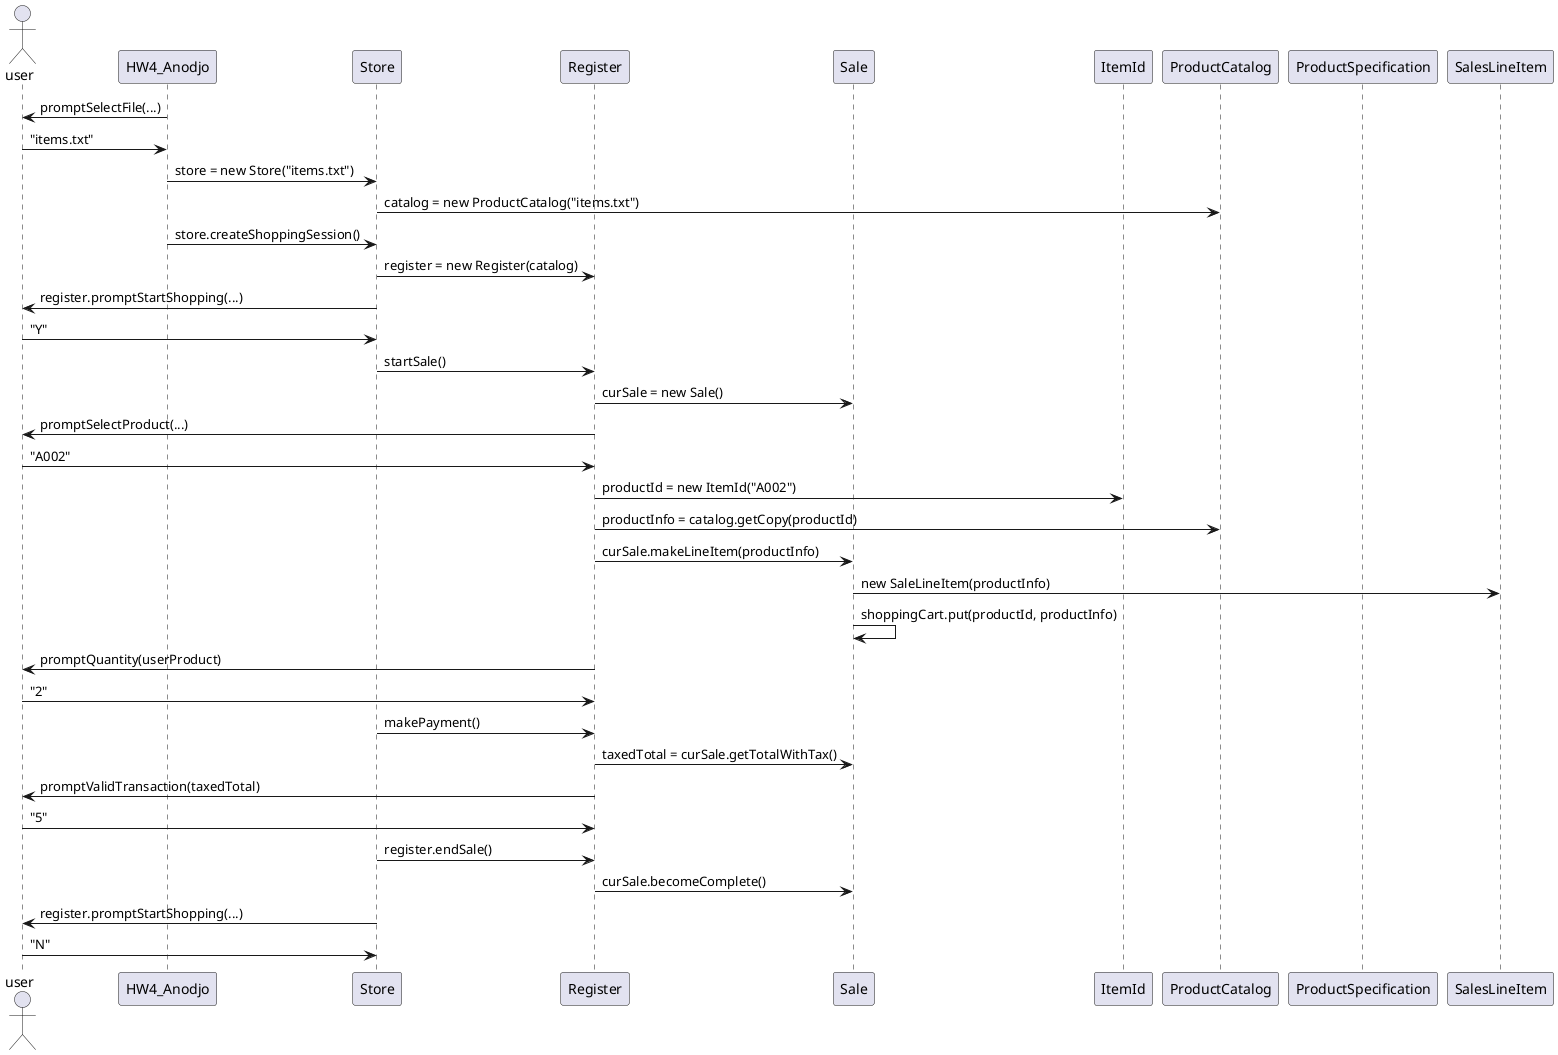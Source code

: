 @@startuml test

actor user
participant HW4_Anodjo
participant Store
participant Register
participant Sale
participant ItemId
participant ProductCatalog
participant ProductSpecification
participant SalesLineItem

HW4_Anodjo -> user: promptSelectFile(...)
user -> HW4_Anodjo: "items.txt"
HW4_Anodjo -> Store: store = new Store("items.txt")
Store -> ProductCatalog: catalog = new ProductCatalog("items.txt") 
HW4_Anodjo -> Store: store.createShoppingSession()
Store -> Register: register = new Register(catalog)
Store -> user: register.promptStartShopping(...)
user -> Store: "Y"
Store -> Register: startSale()
Register -> Sale: curSale = new Sale()
Register -> user: promptSelectProduct(...)
user -> Register: "A002"
Register -> ItemId: productId = new ItemId("A002")
Register -> ProductCatalog: productInfo = catalog.getCopy(productId)
Register -> Sale: curSale.makeLineItem(productInfo)
Sale -> SalesLineItem: new SaleLineItem(productInfo)
Sale -> Sale: shoppingCart.put(productId, productInfo)
Register -> user: promptQuantity(userProduct)
user -> Register: "2"
Store -> Register: makePayment()
Register -> Sale: taxedTotal = curSale.getTotalWithTax()
Register -> user: promptValidTransaction(taxedTotal)
user -> Register: "5"
Store -> Register: register.endSale()
Register -> Sale: curSale.becomeComplete()
Store -> user: register.promptStartShopping(...)
user -> Store: "N"

@@enduml